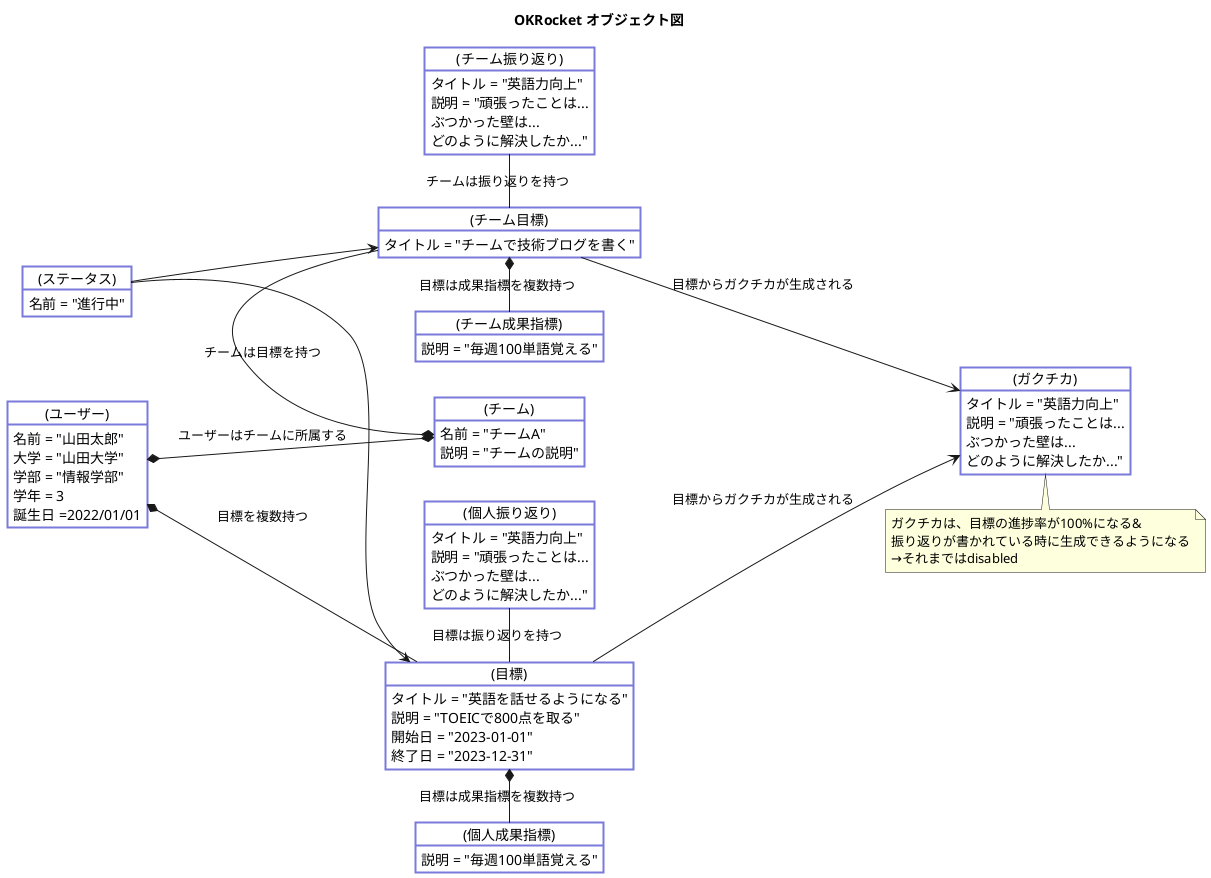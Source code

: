 @startuml
title OKRocket オブジェクト図

left to right direction

skinparam object {
  BackgroundColor #ffffff
  BorderColor #7a7adb
  FontColor #000000
  BorderThickness 2
}

object "(ユーザー)" as User {
  名前 = "山田太郎"
  大学 = "山田大学"
  学部 = "情報学部"
  学年 = 3
  誕生日 =2022/01/01
}

object "(目標)" as Objective {
  タイトル = "英語を話せるようになる"
  説明 = "TOEICで800点を取る"
  開始日 = "2023-01-01"
  終了日 = "2023-12-31"
}

object "(個人成果指標)" as KeyResult {
  説明 = "毎週100単語覚える"
}

object "(チーム成果指標)" as TeamKeyResult {
  説明 = "毎週100単語覚える"
}

object "(個人振り返り)" as Reflection {
  タイトル = "英語力向上"
  説明 = "頑張ったことは...\nぶつかった壁は...\nどのように解決したか..."
}
object "(チーム振り返り)" as TeamReflection {
  タイトル = "英語力向上"
  説明 = "頑張ったことは...\nぶつかった壁は...\nどのように解決したか..."
}

object "(ガクチカ)" as Gakutika {
  タイトル = "英語力向上"
  説明 = "頑張ったことは...\nぶつかった壁は...\nどのように解決したか..."
}
note bottom of Gakutika
  ガクチカは、目標の進捗率が100%になる&
  振り返りが書かれている時に生成できるようになる
  →それまではdisabled
end note


object "(チーム)" as Team {
  名前 = "チームA"
  説明 = "チームの説明"
}

object "(チーム目標)" as TeamObjective {
  タイトル = "チームで技術ブログを書く"
}

object "(ステータス)" as Status {
  名前 = "進行中"
}

User *--* Team : "ユーザーはチームに所属する"

Objective -up-* User : "目標を複数持つ"
Objective *- KeyResult : "目標は成果指標を複数持つ"
Objective -left- Reflection : "目標は振り返りを持つ"

TeamObjective -* Team : "チームは目標を持つ"
TeamObjective *-  TeamKeyResult : "目標は成果指標を複数持つ"
TeamObjective -left- TeamReflection : "チームは振り返りを持つ"

Objective --> Gakutika : "目標からガクチカが生成される"
TeamObjective --> Gakutika : "目標からガクチカが生成される"

Status --> TeamObjective
Status --> Objective


@enduml
